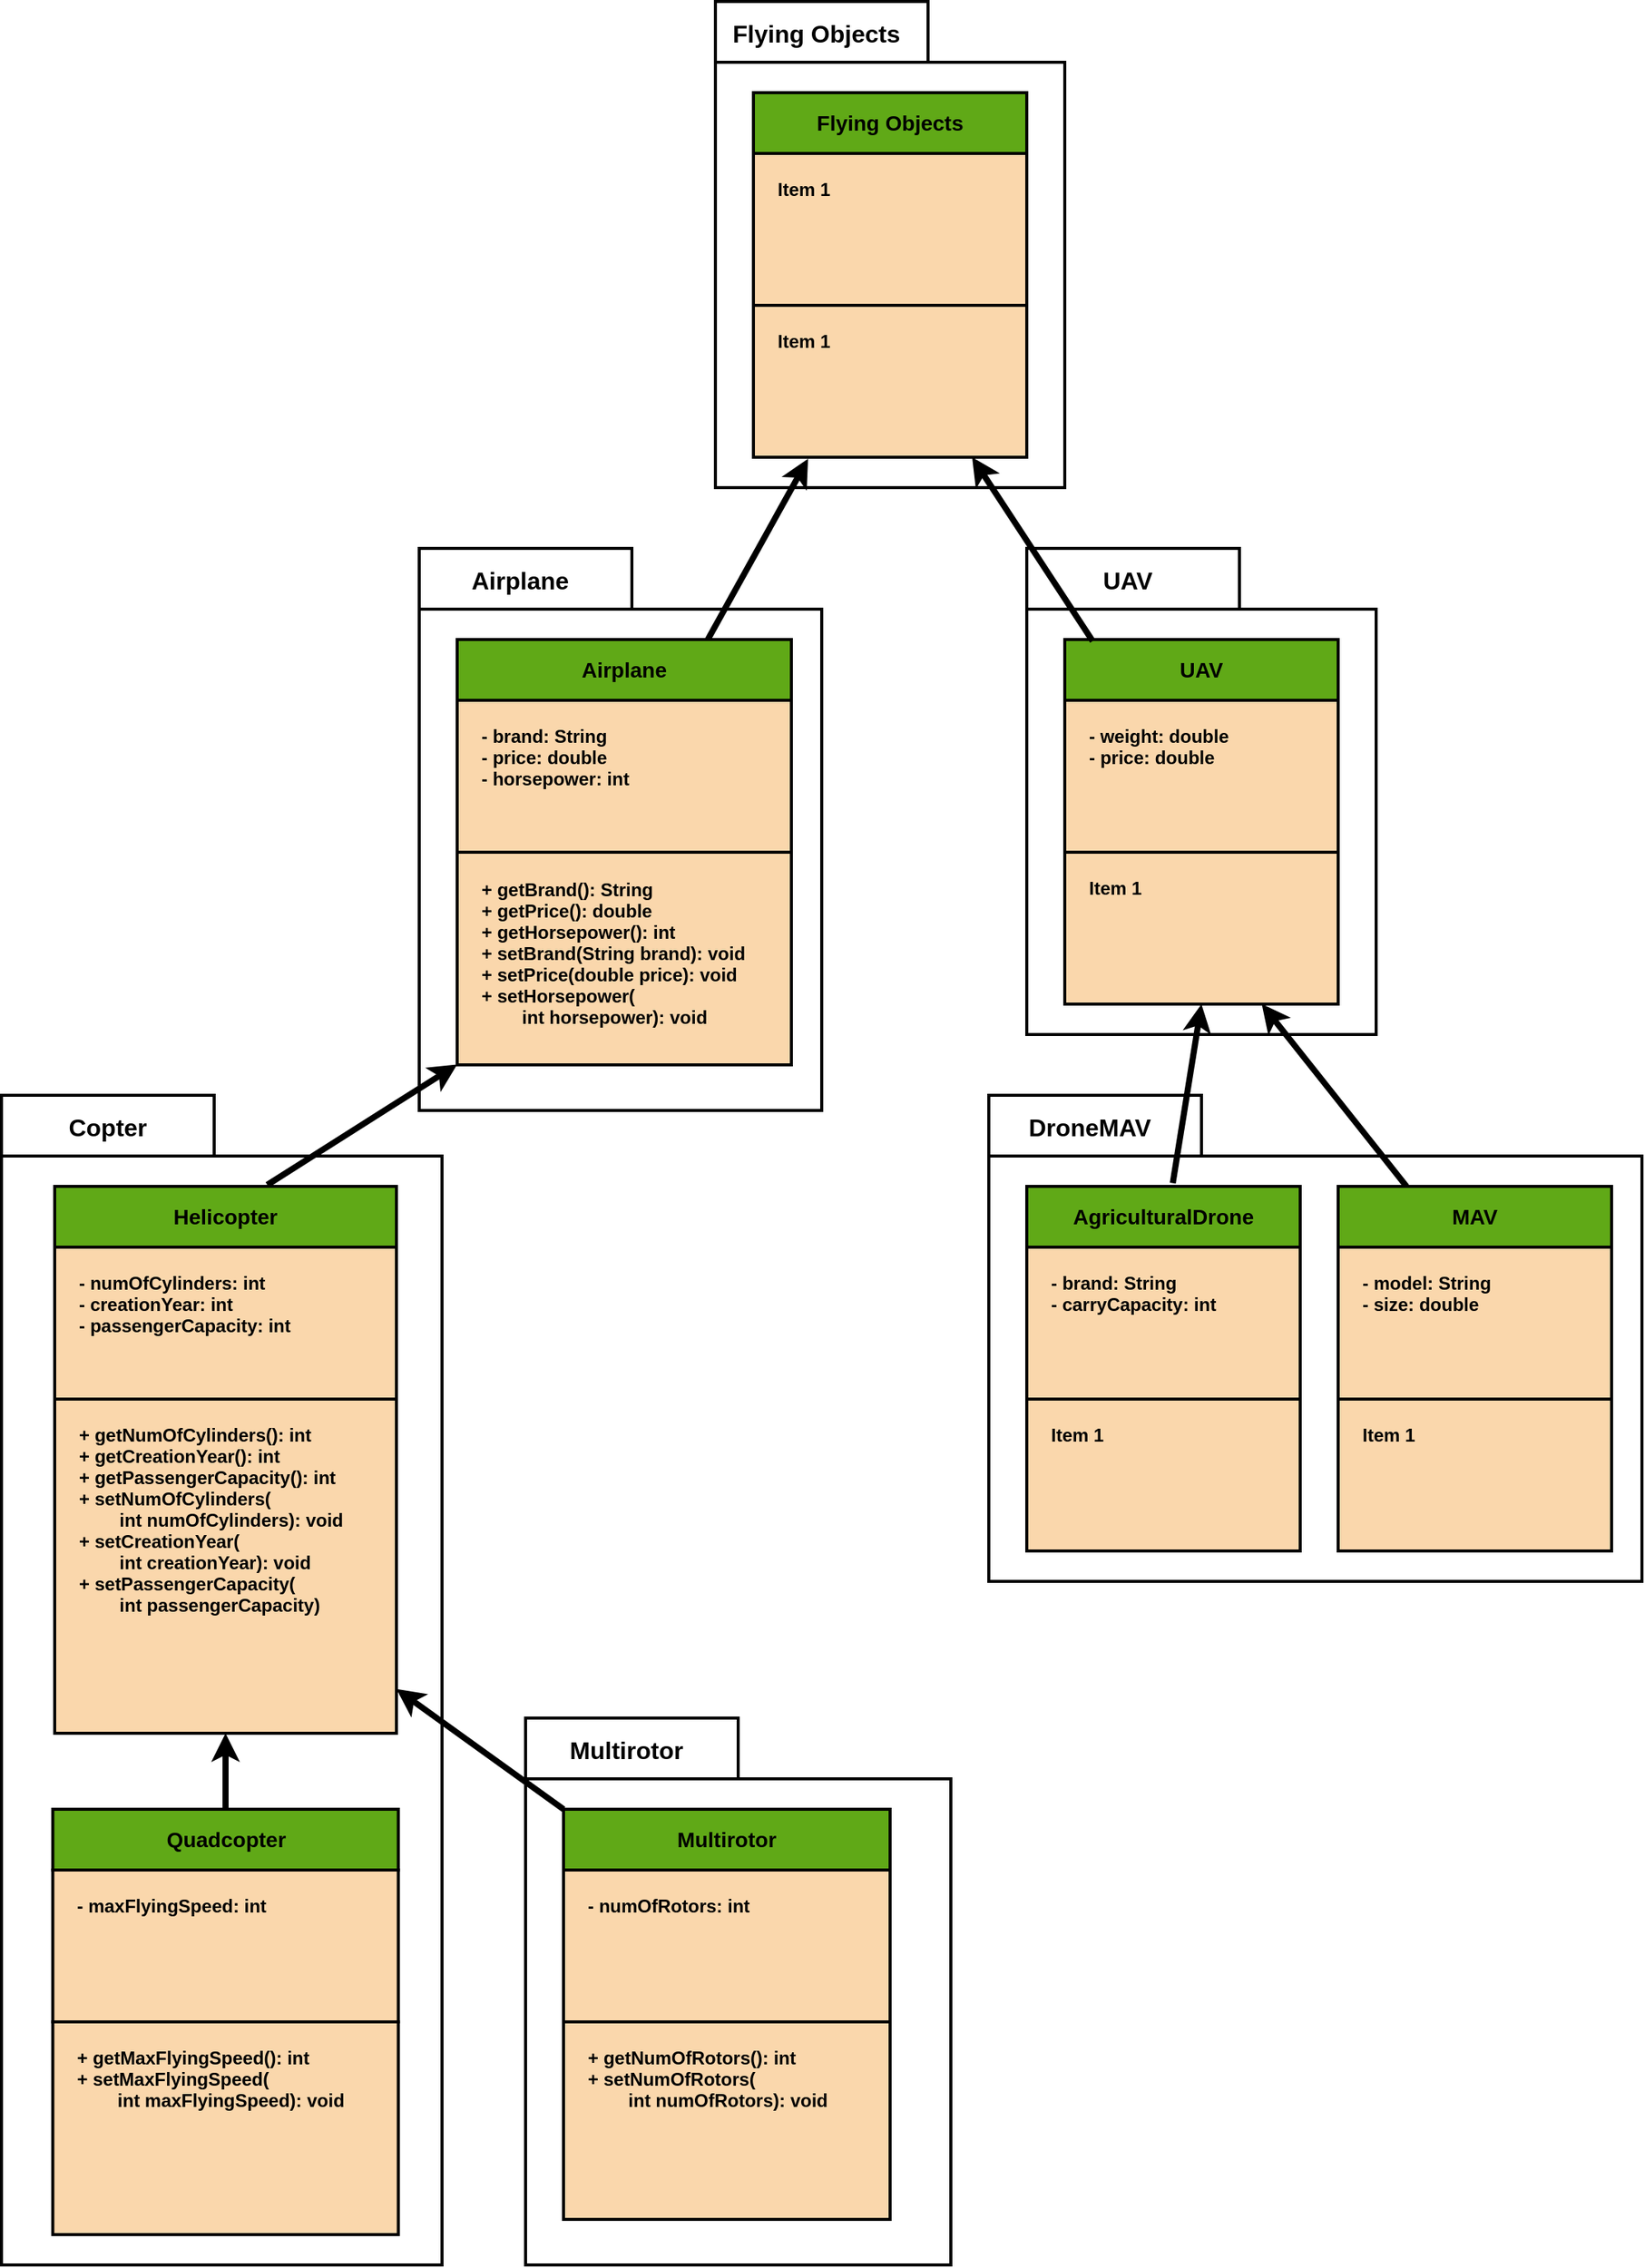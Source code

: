 <mxfile>
    <diagram id="C5RBs43oDa-KdzZeNtuy" name="Page-1">
        <mxGraphModel dx="1057" dy="1997" grid="1" gridSize="10" guides="1" tooltips="1" connect="1" arrows="1" fold="1" page="1" pageScale="1" pageWidth="827" pageHeight="1169" background="#FFFFFF" math="0" shadow="0">
            <root>
                <mxCell id="WIyWlLk6GJQsqaUBKTNV-0"/>
                <mxCell id="WIyWlLk6GJQsqaUBKTNV-1" parent="WIyWlLk6GJQsqaUBKTNV-0"/>
                <mxCell id="131" value="" style="rounded=0;whiteSpace=wrap;html=1;labelBackgroundColor=none;fontColor=#000000;strokeColor=#000000;strokeWidth=2;fillColor=none;" parent="WIyWlLk6GJQsqaUBKTNV-1" vertex="1">
                    <mxGeometry x="330" width="290" height="730" as="geometry"/>
                </mxCell>
                <mxCell id="162" value="" style="rounded=0;whiteSpace=wrap;html=1;labelBackgroundColor=none;fontColor=#000000;strokeColor=#000000;strokeWidth=2;fillColor=none;" parent="WIyWlLk6GJQsqaUBKTNV-1" vertex="1">
                    <mxGeometry x="980" width="430" height="280" as="geometry"/>
                </mxCell>
                <mxCell id="144" style="edgeStyle=none;html=1;exitX=0.622;exitY=-0.025;exitDx=0;exitDy=0;fontSize=12;fontColor=#000000;strokeColor=#000000;strokeWidth=4;exitPerimeter=0;" parent="WIyWlLk6GJQsqaUBKTNV-1" source="134" target="126" edge="1">
                    <mxGeometry relative="1" as="geometry"/>
                </mxCell>
                <mxCell id="93" value="" style="rounded=0;whiteSpace=wrap;html=1;labelBackgroundColor=none;fontColor=#000000;strokeColor=#000000;strokeWidth=2;fillColor=none;" parent="WIyWlLk6GJQsqaUBKTNV-1" vertex="1">
                    <mxGeometry x="800" y="-720" width="230" height="280" as="geometry"/>
                </mxCell>
                <mxCell id="67" value="" style="rounded=0;whiteSpace=wrap;html=1;labelBackgroundColor=none;strokeWidth=2;fillColor=#fad7ac;strokeColor=#000000;" parent="WIyWlLk6GJQsqaUBKTNV-1" vertex="1">
                    <mxGeometry x="825" y="-660" width="180" height="100" as="geometry"/>
                </mxCell>
                <mxCell id="70" value="Item 1" style="text;strokeColor=none;fillColor=none;align=left;verticalAlign=top;spacingLeft=4;spacingRight=4;overflow=hidden;rotatable=0;points=[[0,0.5],[1,0.5]];portConstraint=eastwest;labelBackgroundColor=none;fontColor=#000000;fontStyle=1" parent="WIyWlLk6GJQsqaUBKTNV-1" vertex="1">
                    <mxGeometry x="835" y="-650" width="120" height="80" as="geometry"/>
                </mxCell>
                <mxCell id="76" value="&lt;font color=&quot;#000000&quot; size=&quot;1&quot;&gt;&lt;b style=&quot;font-size: 14px&quot;&gt;Flying Objects&lt;/b&gt;&lt;/font&gt;" style="rounded=0;whiteSpace=wrap;html=1;labelBackgroundColor=none;strokeColor=#000000;strokeWidth=2;fillColor=#60a917;fontColor=#ffffff;" parent="WIyWlLk6GJQsqaUBKTNV-1" vertex="1">
                    <mxGeometry x="825" y="-700" width="180" height="40" as="geometry"/>
                </mxCell>
                <mxCell id="78" value="" style="rounded=0;whiteSpace=wrap;html=1;labelBackgroundColor=none;strokeWidth=2;fillColor=#fad7ac;strokeColor=#000000;" parent="WIyWlLk6GJQsqaUBKTNV-1" vertex="1">
                    <mxGeometry x="825" y="-560" width="180" height="100" as="geometry"/>
                </mxCell>
                <mxCell id="79" value="Item 1" style="text;strokeColor=none;fillColor=none;align=left;verticalAlign=top;spacingLeft=4;spacingRight=4;overflow=hidden;rotatable=0;points=[[0,0.5],[1,0.5]];portConstraint=eastwest;labelBackgroundColor=none;fontColor=#000000;fontStyle=1" parent="WIyWlLk6GJQsqaUBKTNV-1" vertex="1">
                    <mxGeometry x="835" y="-550" width="120" height="80" as="geometry"/>
                </mxCell>
                <mxCell id="86" style="edgeStyle=none;html=1;exitX=0.75;exitY=0;exitDx=0;exitDy=0;entryX=0.2;entryY=1.01;entryDx=0;entryDy=0;fontColor=#000000;strokeWidth=4;strokeColor=#000000;entryPerimeter=0;" parent="WIyWlLk6GJQsqaUBKTNV-1" source="125" target="78" edge="1">
                    <mxGeometry relative="1" as="geometry">
                        <mxPoint x="690" y="-370" as="sourcePoint"/>
                        <mxPoint x="760" y="-390" as="targetPoint"/>
                    </mxGeometry>
                </mxCell>
                <mxCell id="94" value="" style="rounded=0;whiteSpace=wrap;html=1;labelBackgroundColor=none;fontColor=#000000;strokeColor=#000000;strokeWidth=2;fillColor=none;" parent="WIyWlLk6GJQsqaUBKTNV-1" vertex="1">
                    <mxGeometry x="800" y="-760" width="140" height="40" as="geometry"/>
                </mxCell>
                <mxCell id="95" value="Flying Objects" style="text;strokeColor=none;fillColor=none;align=center;verticalAlign=top;spacingLeft=4;spacingRight=4;overflow=hidden;rotatable=0;points=[[0,0.5],[1,0.5]];portConstraint=eastwest;labelBackgroundColor=none;fontColor=#000000;fontStyle=1;fontSize=16;" parent="WIyWlLk6GJQsqaUBKTNV-1" vertex="1">
                    <mxGeometry x="800" y="-755" width="133" height="35" as="geometry"/>
                </mxCell>
                <mxCell id="113" value="" style="rounded=0;whiteSpace=wrap;html=1;labelBackgroundColor=none;fontColor=#000000;strokeColor=#000000;strokeWidth=2;fillColor=none;" parent="WIyWlLk6GJQsqaUBKTNV-1" vertex="1">
                    <mxGeometry x="1005" y="-360" width="230" height="280" as="geometry"/>
                </mxCell>
                <mxCell id="114" value="" style="rounded=0;whiteSpace=wrap;html=1;labelBackgroundColor=none;strokeWidth=2;fillColor=#fad7ac;strokeColor=#000000;" parent="WIyWlLk6GJQsqaUBKTNV-1" vertex="1">
                    <mxGeometry x="1030" y="-300" width="180" height="100" as="geometry"/>
                </mxCell>
                <mxCell id="115" value="- weight: double&#10;- price: double" style="text;strokeColor=none;fillColor=none;align=left;verticalAlign=top;spacingLeft=4;spacingRight=4;overflow=hidden;rotatable=0;points=[[0,0.5],[1,0.5]];portConstraint=eastwest;labelBackgroundColor=none;fontColor=#000000;fontStyle=1" parent="WIyWlLk6GJQsqaUBKTNV-1" vertex="1">
                    <mxGeometry x="1040" y="-290" width="120" height="80" as="geometry"/>
                </mxCell>
                <mxCell id="116" value="&lt;font color=&quot;#000000&quot; size=&quot;1&quot;&gt;&lt;b style=&quot;font-size: 14px&quot;&gt;UAV&lt;/b&gt;&lt;/font&gt;" style="rounded=0;whiteSpace=wrap;html=1;labelBackgroundColor=none;strokeColor=#000000;strokeWidth=2;fillColor=#60a917;fontColor=#ffffff;" parent="WIyWlLk6GJQsqaUBKTNV-1" vertex="1">
                    <mxGeometry x="1030" y="-340" width="180" height="40" as="geometry"/>
                </mxCell>
                <mxCell id="117" value="" style="rounded=0;whiteSpace=wrap;html=1;labelBackgroundColor=none;strokeWidth=2;fillColor=#fad7ac;strokeColor=#000000;" parent="WIyWlLk6GJQsqaUBKTNV-1" vertex="1">
                    <mxGeometry x="1030" y="-200" width="180" height="100" as="geometry"/>
                </mxCell>
                <mxCell id="118" value="Item 1" style="text;strokeColor=none;fillColor=none;align=left;verticalAlign=top;spacingLeft=4;spacingRight=4;overflow=hidden;rotatable=0;points=[[0,0.5],[1,0.5]];portConstraint=eastwest;labelBackgroundColor=none;fontColor=#000000;fontStyle=1" parent="WIyWlLk6GJQsqaUBKTNV-1" vertex="1">
                    <mxGeometry x="1040" y="-190" width="120" height="80" as="geometry"/>
                </mxCell>
                <mxCell id="130" style="edgeStyle=none;html=1;entryX=0.8;entryY=1;entryDx=0;entryDy=0;fontSize=12;fontColor=#000000;strokeColor=#000000;strokeWidth=4;entryPerimeter=0;exitX=0.102;exitY=0.025;exitDx=0;exitDy=0;exitPerimeter=0;" parent="WIyWlLk6GJQsqaUBKTNV-1" source="116" target="78" edge="1">
                    <mxGeometry relative="1" as="geometry"/>
                </mxCell>
                <mxCell id="119" value="" style="rounded=0;whiteSpace=wrap;html=1;labelBackgroundColor=none;fontColor=#000000;strokeColor=#000000;strokeWidth=2;fillColor=none;" parent="WIyWlLk6GJQsqaUBKTNV-1" vertex="1">
                    <mxGeometry x="1005" y="-400" width="140" height="40" as="geometry"/>
                </mxCell>
                <mxCell id="120" value="UAV" style="text;strokeColor=none;fillColor=none;align=center;verticalAlign=top;spacingLeft=4;spacingRight=4;overflow=hidden;rotatable=0;points=[[0,0.5],[1,0.5]];portConstraint=eastwest;labelBackgroundColor=none;fontColor=#000000;fontStyle=1;fontSize=16;" parent="WIyWlLk6GJQsqaUBKTNV-1" vertex="1">
                    <mxGeometry x="1005" y="-395" width="133" height="35" as="geometry"/>
                </mxCell>
                <mxCell id="122" value="" style="rounded=0;whiteSpace=wrap;html=1;labelBackgroundColor=none;fontColor=#000000;strokeColor=#000000;strokeWidth=2;fillColor=none;" parent="WIyWlLk6GJQsqaUBKTNV-1" vertex="1">
                    <mxGeometry x="605" y="-360" width="265" height="330" as="geometry"/>
                </mxCell>
                <mxCell id="123" value="" style="rounded=0;whiteSpace=wrap;html=1;labelBackgroundColor=none;strokeWidth=2;fillColor=#fad7ac;strokeColor=#000000;" parent="WIyWlLk6GJQsqaUBKTNV-1" vertex="1">
                    <mxGeometry x="630" y="-300" width="220" height="100" as="geometry"/>
                </mxCell>
                <mxCell id="124" value="- brand: String&#10;- price: double&#10;- horsepower: int" style="text;strokeColor=none;fillColor=none;align=left;verticalAlign=top;spacingLeft=4;spacingRight=4;overflow=hidden;rotatable=0;points=[[0,0.5],[1,0.5]];portConstraint=eastwest;labelBackgroundColor=none;fontColor=#000000;fontStyle=1" parent="WIyWlLk6GJQsqaUBKTNV-1" vertex="1">
                    <mxGeometry x="640" y="-290" width="120" height="80" as="geometry"/>
                </mxCell>
                <mxCell id="125" value="&lt;font color=&quot;#000000&quot; size=&quot;1&quot;&gt;&lt;b style=&quot;font-size: 14px&quot;&gt;Airplane&lt;/b&gt;&lt;/font&gt;" style="rounded=0;whiteSpace=wrap;html=1;labelBackgroundColor=none;strokeColor=#000000;strokeWidth=2;fillColor=#60a917;fontColor=#ffffff;" parent="WIyWlLk6GJQsqaUBKTNV-1" vertex="1">
                    <mxGeometry x="630" y="-340" width="220" height="40" as="geometry"/>
                </mxCell>
                <mxCell id="126" value="" style="rounded=0;whiteSpace=wrap;html=1;labelBackgroundColor=none;strokeWidth=2;fillColor=#fad7ac;strokeColor=#000000;" parent="WIyWlLk6GJQsqaUBKTNV-1" vertex="1">
                    <mxGeometry x="630" y="-200" width="220" height="140" as="geometry"/>
                </mxCell>
                <mxCell id="127" value="+ getBrand(): String&#10;+ getPrice(): double&#10;+ getHorsepower(): int&#10;+ setBrand(String brand): void&#10;+ setPrice(double price): void&#10;+ setHorsepower(&#10;        int horsepower): void" style="text;strokeColor=none;fillColor=none;align=left;verticalAlign=top;spacingLeft=4;spacingRight=4;overflow=hidden;rotatable=0;points=[[0,0.5],[1,0.5]];portConstraint=eastwest;labelBackgroundColor=none;fontColor=#000000;fontStyle=1" parent="WIyWlLk6GJQsqaUBKTNV-1" vertex="1">
                    <mxGeometry x="640" y="-189" width="200" height="139" as="geometry"/>
                </mxCell>
                <mxCell id="128" value="" style="rounded=0;whiteSpace=wrap;html=1;labelBackgroundColor=none;fontColor=#000000;strokeColor=#000000;strokeWidth=2;fillColor=none;" parent="WIyWlLk6GJQsqaUBKTNV-1" vertex="1">
                    <mxGeometry x="605" y="-400" width="140" height="40" as="geometry"/>
                </mxCell>
                <mxCell id="129" value="Airplane" style="text;strokeColor=none;fillColor=none;align=center;verticalAlign=top;spacingLeft=4;spacingRight=4;overflow=hidden;rotatable=0;points=[[0,0.5],[1,0.5]];portConstraint=eastwest;labelBackgroundColor=none;fontColor=#000000;fontStyle=1;fontSize=16;" parent="WIyWlLk6GJQsqaUBKTNV-1" vertex="1">
                    <mxGeometry x="605" y="-395" width="133" height="35" as="geometry"/>
                </mxCell>
                <mxCell id="132" value="" style="rounded=0;whiteSpace=wrap;html=1;labelBackgroundColor=none;strokeWidth=2;fillColor=#fad7ac;strokeColor=#000000;" parent="WIyWlLk6GJQsqaUBKTNV-1" vertex="1">
                    <mxGeometry x="365" y="60" width="225" height="100" as="geometry"/>
                </mxCell>
                <mxCell id="133" value="- numOfCylinders: int&#10;- creationYear: int&#10;- passengerCapacity: int" style="text;strokeColor=none;fillColor=none;align=left;verticalAlign=top;spacingLeft=4;spacingRight=4;overflow=hidden;rotatable=0;points=[[0,0.5],[1,0.5]];portConstraint=eastwest;labelBackgroundColor=none;fontColor=#000000;fontStyle=1" parent="WIyWlLk6GJQsqaUBKTNV-1" vertex="1">
                    <mxGeometry x="375" y="70" width="155" height="80" as="geometry"/>
                </mxCell>
                <mxCell id="134" value="&lt;font color=&quot;#000000&quot; size=&quot;1&quot;&gt;&lt;b style=&quot;font-size: 14px&quot;&gt;Helicopter&lt;/b&gt;&lt;/font&gt;" style="rounded=0;whiteSpace=wrap;html=1;labelBackgroundColor=none;strokeColor=#000000;strokeWidth=2;fillColor=#60a917;fontColor=#ffffff;" parent="WIyWlLk6GJQsqaUBKTNV-1" vertex="1">
                    <mxGeometry x="365" y="20" width="225" height="40" as="geometry"/>
                </mxCell>
                <mxCell id="172" style="edgeStyle=none;html=1;exitX=0.5;exitY=1;exitDx=0;exitDy=0;" edge="1" parent="WIyWlLk6GJQsqaUBKTNV-1" source="135">
                    <mxGeometry relative="1" as="geometry">
                        <mxPoint x="478" y="350" as="targetPoint"/>
                    </mxGeometry>
                </mxCell>
                <mxCell id="135" value="" style="rounded=0;whiteSpace=wrap;html=1;labelBackgroundColor=none;strokeWidth=2;fillColor=#fad7ac;strokeColor=#000000;" parent="WIyWlLk6GJQsqaUBKTNV-1" vertex="1">
                    <mxGeometry x="365" y="160" width="225" height="220" as="geometry"/>
                </mxCell>
                <mxCell id="136" value="+ getNumOfCylinders(): int&#10;+ getCreationYear(): int&#10;+ getPassengerCapacity(): int&#10;+ setNumOfCylinders(&#10;        int numOfCylinders): void&#10;+ setCreationYear(&#10;        int creationYear): void&#10;+ setPassengerCapacity(&#10;        int passengerCapacity)" style="text;strokeColor=none;fillColor=none;align=left;verticalAlign=top;spacingLeft=4;spacingRight=4;overflow=hidden;rotatable=0;points=[[0,0.5],[1,0.5]];portConstraint=eastwest;labelBackgroundColor=none;fontColor=#000000;fontStyle=1" parent="WIyWlLk6GJQsqaUBKTNV-1" vertex="1">
                    <mxGeometry x="375" y="170" width="205" height="150" as="geometry"/>
                </mxCell>
                <mxCell id="137" value="" style="rounded=0;whiteSpace=wrap;html=1;labelBackgroundColor=none;fontColor=#000000;strokeColor=#000000;strokeWidth=2;fillColor=none;" parent="WIyWlLk6GJQsqaUBKTNV-1" vertex="1">
                    <mxGeometry x="330" y="-40" width="140" height="40" as="geometry"/>
                </mxCell>
                <mxCell id="138" value="Copter" style="text;strokeColor=none;fillColor=none;align=center;verticalAlign=top;spacingLeft=4;spacingRight=4;overflow=hidden;rotatable=0;points=[[0,0.5],[1,0.5]];portConstraint=eastwest;labelBackgroundColor=none;fontColor=#000000;fontStyle=1;fontSize=16;" parent="WIyWlLk6GJQsqaUBKTNV-1" vertex="1">
                    <mxGeometry x="333.5" y="-35" width="133" height="35" as="geometry"/>
                </mxCell>
                <mxCell id="139" value="" style="rounded=0;whiteSpace=wrap;html=1;labelBackgroundColor=none;strokeWidth=2;fillColor=#fad7ac;strokeColor=#000000;" parent="WIyWlLk6GJQsqaUBKTNV-1" vertex="1">
                    <mxGeometry x="363.75" y="470" width="227.5" height="100" as="geometry"/>
                </mxCell>
                <mxCell id="140" value="- maxFlyingSpeed: int" style="text;strokeColor=none;fillColor=none;align=left;verticalAlign=top;spacingLeft=4;spacingRight=4;overflow=hidden;rotatable=0;points=[[0,0.5],[1,0.5]];portConstraint=eastwest;labelBackgroundColor=none;fontColor=#000000;fontStyle=1" parent="WIyWlLk6GJQsqaUBKTNV-1" vertex="1">
                    <mxGeometry x="373.75" y="480" width="155" height="80" as="geometry"/>
                </mxCell>
                <mxCell id="146" style="edgeStyle=none;html=1;exitX=0.5;exitY=0;exitDx=0;exitDy=0;entryX=0.5;entryY=1;entryDx=0;entryDy=0;fontSize=12;fontColor=#000000;strokeColor=#000000;strokeWidth=4;" parent="WIyWlLk6GJQsqaUBKTNV-1" source="141" target="135" edge="1">
                    <mxGeometry relative="1" as="geometry"/>
                </mxCell>
                <mxCell id="141" value="&lt;font color=&quot;#000000&quot; size=&quot;1&quot;&gt;&lt;b style=&quot;font-size: 14px&quot;&gt;Quadcopter&lt;/b&gt;&lt;/font&gt;" style="rounded=0;whiteSpace=wrap;html=1;labelBackgroundColor=none;strokeColor=#000000;strokeWidth=2;fillColor=#60a917;fontColor=#ffffff;" parent="WIyWlLk6GJQsqaUBKTNV-1" vertex="1">
                    <mxGeometry x="363.75" y="430" width="227.5" height="40" as="geometry"/>
                </mxCell>
                <mxCell id="142" value="" style="rounded=0;whiteSpace=wrap;html=1;labelBackgroundColor=none;strokeWidth=2;fillColor=#fad7ac;strokeColor=#000000;" parent="WIyWlLk6GJQsqaUBKTNV-1" vertex="1">
                    <mxGeometry x="363.75" y="570" width="227.5" height="140" as="geometry"/>
                </mxCell>
                <mxCell id="143" value="+ getMaxFlyingSpeed(): int&#10;+ setMaxFlyingSpeed(&#10;        int maxFlyingSpeed): void" style="text;strokeColor=none;fillColor=none;align=left;verticalAlign=top;spacingLeft=4;spacingRight=4;overflow=hidden;rotatable=0;points=[[0,0.5],[1,0.5]];portConstraint=eastwest;labelBackgroundColor=none;fontColor=#000000;fontStyle=1" parent="WIyWlLk6GJQsqaUBKTNV-1" vertex="1">
                    <mxGeometry x="373.75" y="580" width="205" height="80" as="geometry"/>
                </mxCell>
                <mxCell id="147" value="" style="rounded=0;whiteSpace=wrap;html=1;labelBackgroundColor=none;strokeWidth=2;fillColor=#fad7ac;strokeColor=#000000;" parent="WIyWlLk6GJQsqaUBKTNV-1" vertex="1">
                    <mxGeometry x="1210" y="60" width="180" height="100" as="geometry"/>
                </mxCell>
                <mxCell id="148" value="- model: String&#10;- size: double" style="text;strokeColor=none;fillColor=none;align=left;verticalAlign=top;spacingLeft=4;spacingRight=4;overflow=hidden;rotatable=0;points=[[0,0.5],[1,0.5]];portConstraint=eastwest;labelBackgroundColor=none;fontColor=#000000;fontStyle=1" parent="WIyWlLk6GJQsqaUBKTNV-1" vertex="1">
                    <mxGeometry x="1220" y="70" width="155" height="80" as="geometry"/>
                </mxCell>
                <mxCell id="171" style="edgeStyle=none;html=1;exitX=0.25;exitY=0;exitDx=0;exitDy=0;fontSize=12;fontColor=#000000;strokeColor=#000000;strokeWidth=4;" parent="WIyWlLk6GJQsqaUBKTNV-1" source="149" target="117" edge="1">
                    <mxGeometry relative="1" as="geometry"/>
                </mxCell>
                <mxCell id="149" value="&lt;font color=&quot;#000000&quot; size=&quot;1&quot;&gt;&lt;b style=&quot;font-size: 14px&quot;&gt;MAV&lt;/b&gt;&lt;/font&gt;" style="rounded=0;whiteSpace=wrap;html=1;labelBackgroundColor=none;strokeColor=#000000;strokeWidth=2;fillColor=#60a917;fontColor=#ffffff;" parent="WIyWlLk6GJQsqaUBKTNV-1" vertex="1">
                    <mxGeometry x="1210" y="20" width="180" height="40" as="geometry"/>
                </mxCell>
                <mxCell id="150" value="" style="rounded=0;whiteSpace=wrap;html=1;labelBackgroundColor=none;strokeWidth=2;fillColor=#fad7ac;strokeColor=#000000;" parent="WIyWlLk6GJQsqaUBKTNV-1" vertex="1">
                    <mxGeometry x="1210" y="160" width="180" height="100" as="geometry"/>
                </mxCell>
                <mxCell id="151" value="Item 1" style="text;strokeColor=none;fillColor=none;align=left;verticalAlign=top;spacingLeft=4;spacingRight=4;overflow=hidden;rotatable=0;points=[[0,0.5],[1,0.5]];portConstraint=eastwest;labelBackgroundColor=none;fontColor=#000000;fontStyle=1" parent="WIyWlLk6GJQsqaUBKTNV-1" vertex="1">
                    <mxGeometry x="1220" y="170" width="120" height="80" as="geometry"/>
                </mxCell>
                <mxCell id="153" value="" style="rounded=0;whiteSpace=wrap;html=1;labelBackgroundColor=none;fontColor=#000000;strokeColor=#000000;strokeWidth=2;fillColor=none;" parent="WIyWlLk6GJQsqaUBKTNV-1" vertex="1">
                    <mxGeometry x="675" y="410" width="280" height="320" as="geometry"/>
                </mxCell>
                <mxCell id="154" value="" style="rounded=0;whiteSpace=wrap;html=1;labelBackgroundColor=none;strokeWidth=2;fillColor=#fad7ac;strokeColor=#000000;" parent="WIyWlLk6GJQsqaUBKTNV-1" vertex="1">
                    <mxGeometry x="700" y="470" width="215" height="100" as="geometry"/>
                </mxCell>
                <mxCell id="155" value="- numOfRotors: int" style="text;strokeColor=none;fillColor=none;align=left;verticalAlign=top;spacingLeft=4;spacingRight=4;overflow=hidden;rotatable=0;points=[[0,0.5],[1,0.5]];portConstraint=eastwest;labelBackgroundColor=none;fontColor=#000000;fontStyle=1" parent="WIyWlLk6GJQsqaUBKTNV-1" vertex="1">
                    <mxGeometry x="710" y="480" width="120" height="80" as="geometry"/>
                </mxCell>
                <mxCell id="161" style="edgeStyle=none;html=1;exitX=0;exitY=0;exitDx=0;exitDy=0;fontSize=12;fontColor=#000000;strokeColor=#000000;strokeWidth=4;" parent="WIyWlLk6GJQsqaUBKTNV-1" source="156" target="135" edge="1">
                    <mxGeometry relative="1" as="geometry"/>
                </mxCell>
                <mxCell id="156" value="&lt;font color=&quot;#000000&quot; size=&quot;1&quot;&gt;&lt;b style=&quot;font-size: 14px&quot;&gt;Multirotor&lt;/b&gt;&lt;/font&gt;" style="rounded=0;whiteSpace=wrap;html=1;labelBackgroundColor=none;strokeColor=#000000;strokeWidth=2;fillColor=#60a917;fontColor=#ffffff;" parent="WIyWlLk6GJQsqaUBKTNV-1" vertex="1">
                    <mxGeometry x="700" y="430" width="215" height="40" as="geometry"/>
                </mxCell>
                <mxCell id="157" value="" style="rounded=0;whiteSpace=wrap;html=1;labelBackgroundColor=none;strokeWidth=2;fillColor=#fad7ac;strokeColor=#000000;" parent="WIyWlLk6GJQsqaUBKTNV-1" vertex="1">
                    <mxGeometry x="700" y="570" width="215" height="130" as="geometry"/>
                </mxCell>
                <mxCell id="158" value="+ getNumOfRotors(): int&#10;+ setNumOfRotors(&#10;        int numOfRotors): void" style="text;strokeColor=none;fillColor=none;align=left;verticalAlign=top;spacingLeft=4;spacingRight=4;overflow=hidden;rotatable=0;points=[[0,0.5],[1,0.5]];portConstraint=eastwest;labelBackgroundColor=none;fontColor=#000000;fontStyle=1" parent="WIyWlLk6GJQsqaUBKTNV-1" vertex="1">
                    <mxGeometry x="710" y="580" width="185" height="100" as="geometry"/>
                </mxCell>
                <mxCell id="159" value="" style="rounded=0;whiteSpace=wrap;html=1;labelBackgroundColor=none;fontColor=#000000;strokeColor=#000000;strokeWidth=2;fillColor=none;" parent="WIyWlLk6GJQsqaUBKTNV-1" vertex="1">
                    <mxGeometry x="675" y="370" width="140" height="40" as="geometry"/>
                </mxCell>
                <mxCell id="160" value="Multirotor" style="text;strokeColor=none;fillColor=none;align=center;verticalAlign=top;spacingLeft=4;spacingRight=4;overflow=hidden;rotatable=0;points=[[0,0.5],[1,0.5]];portConstraint=eastwest;labelBackgroundColor=none;fontColor=#000000;fontStyle=1;fontSize=16;" parent="WIyWlLk6GJQsqaUBKTNV-1" vertex="1">
                    <mxGeometry x="675" y="375" width="133" height="35" as="geometry"/>
                </mxCell>
                <mxCell id="163" value="" style="rounded=0;whiteSpace=wrap;html=1;labelBackgroundColor=none;strokeWidth=2;fillColor=#fad7ac;strokeColor=#000000;" parent="WIyWlLk6GJQsqaUBKTNV-1" vertex="1">
                    <mxGeometry x="1005" y="60" width="180" height="100" as="geometry"/>
                </mxCell>
                <mxCell id="164" value="- brand: String&#10;- carryCapacity: int" style="text;strokeColor=none;fillColor=none;align=left;verticalAlign=top;spacingLeft=4;spacingRight=4;overflow=hidden;rotatable=0;points=[[0,0.5],[1,0.5]];portConstraint=eastwest;labelBackgroundColor=none;fontColor=#000000;fontStyle=1" parent="WIyWlLk6GJQsqaUBKTNV-1" vertex="1">
                    <mxGeometry x="1015" y="70" width="145" height="80" as="geometry"/>
                </mxCell>
                <mxCell id="170" style="edgeStyle=none;html=1;exitX=0.534;exitY=-0.055;exitDx=0;exitDy=0;entryX=0.5;entryY=1;entryDx=0;entryDy=0;fontSize=12;fontColor=#000000;strokeColor=#000000;strokeWidth=4;exitPerimeter=0;" parent="WIyWlLk6GJQsqaUBKTNV-1" source="165" target="117" edge="1">
                    <mxGeometry relative="1" as="geometry"/>
                </mxCell>
                <mxCell id="165" value="&lt;font color=&quot;#000000&quot; size=&quot;1&quot;&gt;&lt;b style=&quot;font-size: 14px&quot;&gt;AgriculturalDrone&lt;/b&gt;&lt;/font&gt;" style="rounded=0;whiteSpace=wrap;html=1;labelBackgroundColor=none;strokeColor=#000000;strokeWidth=2;fillColor=#60a917;fontColor=#ffffff;" parent="WIyWlLk6GJQsqaUBKTNV-1" vertex="1">
                    <mxGeometry x="1005" y="20" width="180" height="40" as="geometry"/>
                </mxCell>
                <mxCell id="166" value="" style="rounded=0;whiteSpace=wrap;html=1;labelBackgroundColor=none;strokeWidth=2;fillColor=#fad7ac;strokeColor=#000000;" parent="WIyWlLk6GJQsqaUBKTNV-1" vertex="1">
                    <mxGeometry x="1005" y="160" width="180" height="100" as="geometry"/>
                </mxCell>
                <mxCell id="167" value="Item 1" style="text;strokeColor=none;fillColor=none;align=left;verticalAlign=top;spacingLeft=4;spacingRight=4;overflow=hidden;rotatable=0;points=[[0,0.5],[1,0.5]];portConstraint=eastwest;labelBackgroundColor=none;fontColor=#000000;fontStyle=1" parent="WIyWlLk6GJQsqaUBKTNV-1" vertex="1">
                    <mxGeometry x="1015" y="170" width="120" height="80" as="geometry"/>
                </mxCell>
                <mxCell id="168" value="" style="rounded=0;whiteSpace=wrap;html=1;labelBackgroundColor=none;fontColor=#000000;strokeColor=#000000;strokeWidth=2;fillColor=none;" parent="WIyWlLk6GJQsqaUBKTNV-1" vertex="1">
                    <mxGeometry x="980" y="-40" width="140" height="40" as="geometry"/>
                </mxCell>
                <mxCell id="169" value="DroneMAV" style="text;strokeColor=none;fillColor=none;align=center;verticalAlign=top;spacingLeft=4;spacingRight=4;overflow=hidden;rotatable=0;points=[[0,0.5],[1,0.5]];portConstraint=eastwest;labelBackgroundColor=none;fontColor=#000000;fontStyle=1;fontSize=16;" parent="WIyWlLk6GJQsqaUBKTNV-1" vertex="1">
                    <mxGeometry x="980" y="-35" width="133" height="35" as="geometry"/>
                </mxCell>
            </root>
        </mxGraphModel>
    </diagram>
</mxfile>